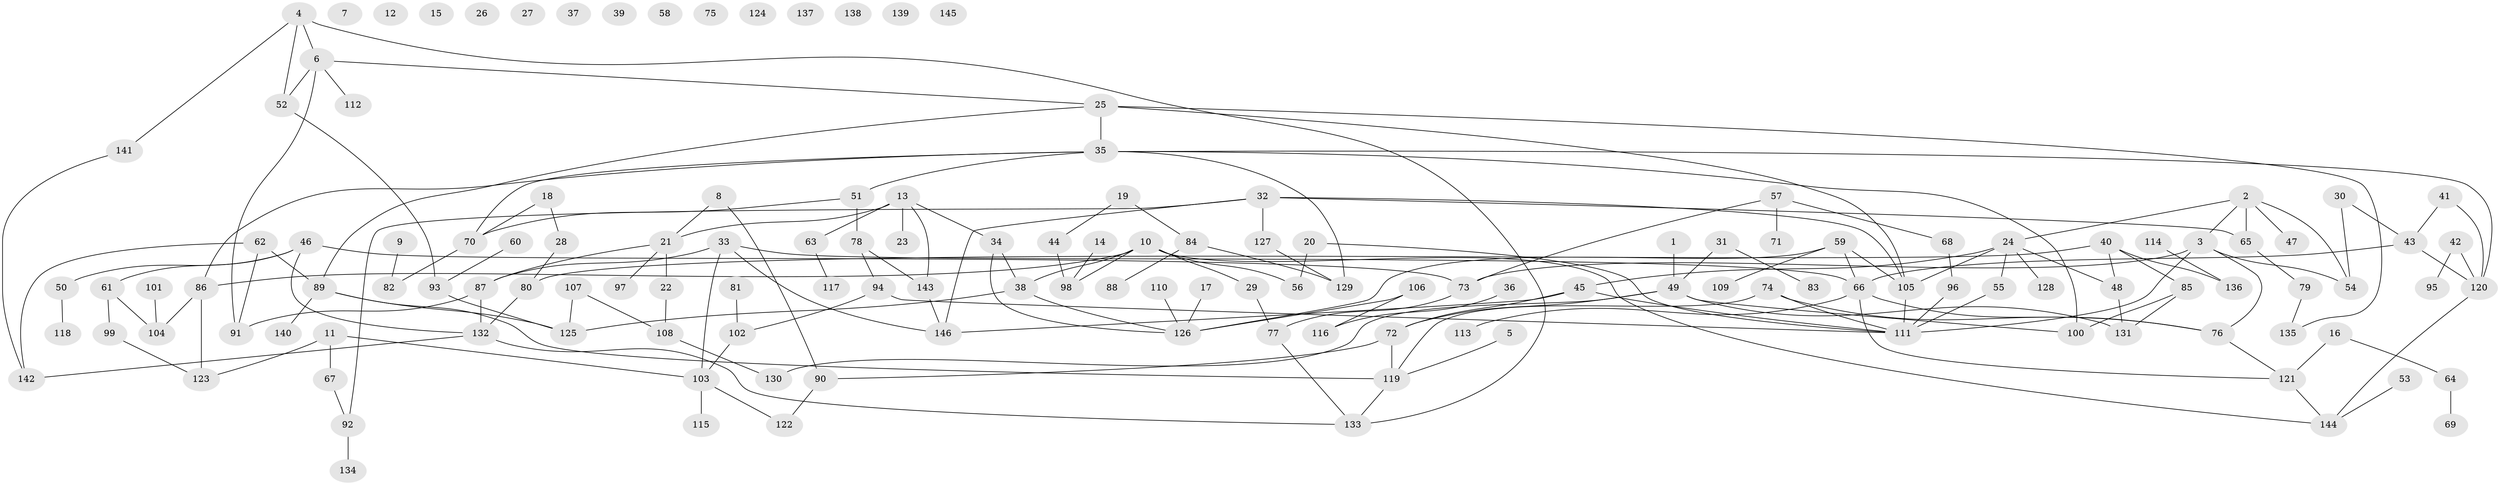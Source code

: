 // coarse degree distribution, {4: 0.22972972972972974, 3: 0.24324324324324326, 5: 0.06756756756756757, 6: 0.06756756756756757, 7: 0.02702702702702703, 1: 0.20270270270270271, 8: 0.04054054054054054, 2: 0.12162162162162163}
// Generated by graph-tools (version 1.1) at 2025/35/03/04/25 23:35:47]
// undirected, 146 vertices, 187 edges
graph export_dot {
  node [color=gray90,style=filled];
  1;
  2;
  3;
  4;
  5;
  6;
  7;
  8;
  9;
  10;
  11;
  12;
  13;
  14;
  15;
  16;
  17;
  18;
  19;
  20;
  21;
  22;
  23;
  24;
  25;
  26;
  27;
  28;
  29;
  30;
  31;
  32;
  33;
  34;
  35;
  36;
  37;
  38;
  39;
  40;
  41;
  42;
  43;
  44;
  45;
  46;
  47;
  48;
  49;
  50;
  51;
  52;
  53;
  54;
  55;
  56;
  57;
  58;
  59;
  60;
  61;
  62;
  63;
  64;
  65;
  66;
  67;
  68;
  69;
  70;
  71;
  72;
  73;
  74;
  75;
  76;
  77;
  78;
  79;
  80;
  81;
  82;
  83;
  84;
  85;
  86;
  87;
  88;
  89;
  90;
  91;
  92;
  93;
  94;
  95;
  96;
  97;
  98;
  99;
  100;
  101;
  102;
  103;
  104;
  105;
  106;
  107;
  108;
  109;
  110;
  111;
  112;
  113;
  114;
  115;
  116;
  117;
  118;
  119;
  120;
  121;
  122;
  123;
  124;
  125;
  126;
  127;
  128;
  129;
  130;
  131;
  132;
  133;
  134;
  135;
  136;
  137;
  138;
  139;
  140;
  141;
  142;
  143;
  144;
  145;
  146;
  1 -- 49;
  2 -- 3;
  2 -- 24;
  2 -- 47;
  2 -- 54;
  2 -- 65;
  3 -- 54;
  3 -- 73;
  3 -- 76;
  3 -- 111;
  4 -- 6;
  4 -- 52;
  4 -- 133;
  4 -- 141;
  5 -- 119;
  6 -- 25;
  6 -- 52;
  6 -- 91;
  6 -- 112;
  8 -- 21;
  8 -- 90;
  9 -- 82;
  10 -- 29;
  10 -- 38;
  10 -- 56;
  10 -- 86;
  10 -- 98;
  10 -- 144;
  11 -- 67;
  11 -- 103;
  11 -- 123;
  13 -- 21;
  13 -- 23;
  13 -- 34;
  13 -- 63;
  13 -- 143;
  14 -- 98;
  16 -- 64;
  16 -- 121;
  17 -- 126;
  18 -- 28;
  18 -- 70;
  19 -- 44;
  19 -- 84;
  20 -- 56;
  20 -- 111;
  21 -- 22;
  21 -- 87;
  21 -- 97;
  22 -- 108;
  24 -- 45;
  24 -- 48;
  24 -- 55;
  24 -- 105;
  24 -- 128;
  25 -- 35;
  25 -- 89;
  25 -- 105;
  25 -- 135;
  28 -- 80;
  29 -- 77;
  30 -- 43;
  30 -- 54;
  31 -- 49;
  31 -- 83;
  32 -- 65;
  32 -- 92;
  32 -- 105;
  32 -- 127;
  32 -- 146;
  33 -- 66;
  33 -- 87;
  33 -- 103;
  33 -- 146;
  34 -- 38;
  34 -- 126;
  35 -- 51;
  35 -- 70;
  35 -- 86;
  35 -- 100;
  35 -- 120;
  35 -- 129;
  36 -- 116;
  38 -- 125;
  38 -- 126;
  40 -- 48;
  40 -- 80;
  40 -- 85;
  40 -- 136;
  41 -- 43;
  41 -- 120;
  42 -- 95;
  42 -- 120;
  43 -- 66;
  43 -- 120;
  44 -- 98;
  45 -- 72;
  45 -- 111;
  45 -- 146;
  46 -- 50;
  46 -- 61;
  46 -- 73;
  46 -- 132;
  48 -- 131;
  49 -- 72;
  49 -- 100;
  49 -- 130;
  49 -- 131;
  50 -- 118;
  51 -- 70;
  51 -- 78;
  52 -- 93;
  53 -- 144;
  55 -- 111;
  57 -- 68;
  57 -- 71;
  57 -- 73;
  59 -- 66;
  59 -- 105;
  59 -- 109;
  59 -- 126;
  60 -- 93;
  61 -- 99;
  61 -- 104;
  62 -- 89;
  62 -- 91;
  62 -- 142;
  63 -- 117;
  64 -- 69;
  65 -- 79;
  66 -- 76;
  66 -- 113;
  66 -- 121;
  67 -- 92;
  68 -- 96;
  70 -- 82;
  72 -- 90;
  72 -- 119;
  73 -- 77;
  74 -- 76;
  74 -- 111;
  74 -- 119;
  76 -- 121;
  77 -- 133;
  78 -- 94;
  78 -- 143;
  79 -- 135;
  80 -- 132;
  81 -- 102;
  84 -- 88;
  84 -- 129;
  85 -- 100;
  85 -- 131;
  86 -- 104;
  86 -- 123;
  87 -- 91;
  87 -- 132;
  89 -- 119;
  89 -- 125;
  89 -- 140;
  90 -- 122;
  92 -- 134;
  93 -- 125;
  94 -- 102;
  94 -- 111;
  96 -- 111;
  99 -- 123;
  101 -- 104;
  102 -- 103;
  103 -- 115;
  103 -- 122;
  105 -- 111;
  106 -- 116;
  106 -- 126;
  107 -- 108;
  107 -- 125;
  108 -- 130;
  110 -- 126;
  114 -- 136;
  119 -- 133;
  120 -- 144;
  121 -- 144;
  127 -- 129;
  132 -- 133;
  132 -- 142;
  141 -- 142;
  143 -- 146;
}

